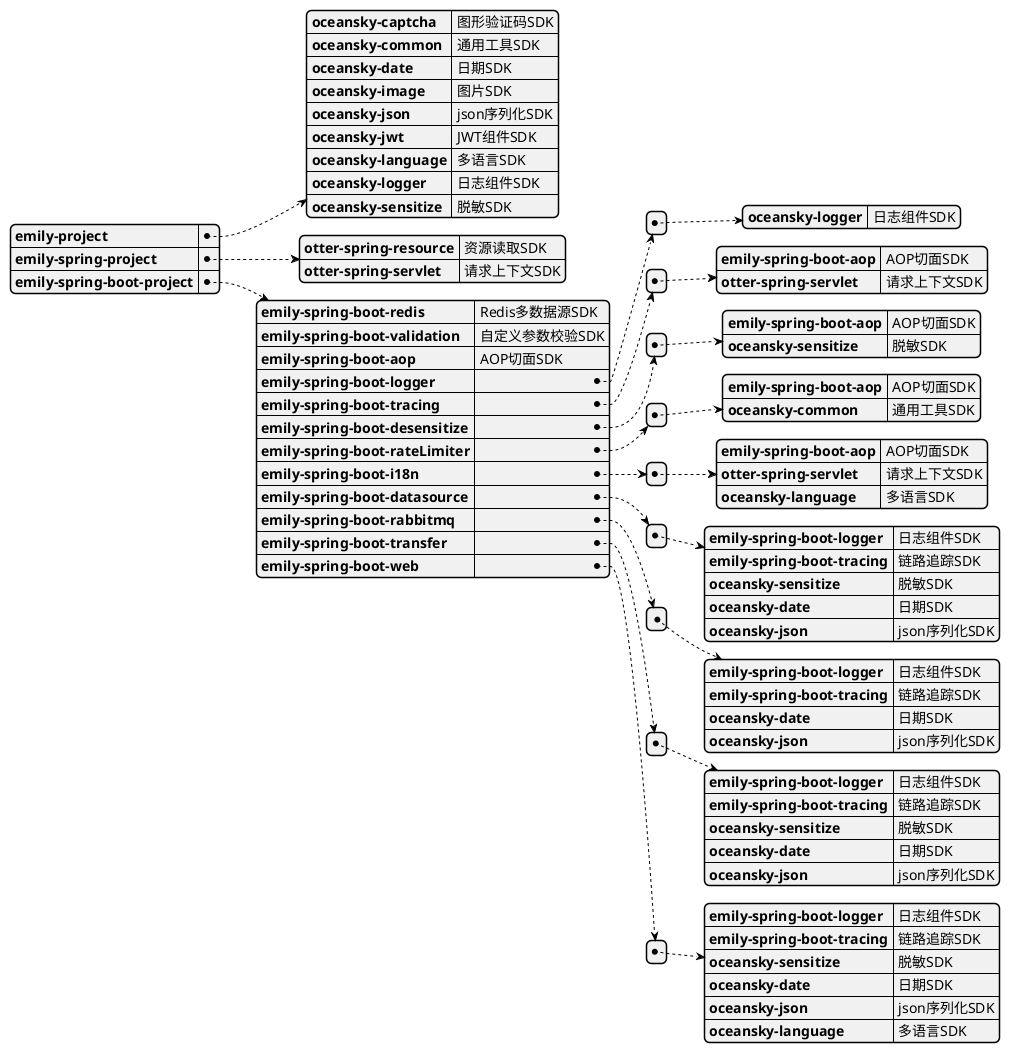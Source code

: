 @startjson
{
"emily-project":
  {
  "oceansky-captcha": "图形验证码SDK",
  "oceansky-common": "通用工具SDK",
  "oceansky-date": "日期SDK",
  "oceansky-image": "图片SDK",
  "oceansky-json": "json序列化SDK",
  "oceansky-jwt": "JWT组件SDK",
  "oceansky-language": "多语言SDK",
  "oceansky-logger":"日志组件SDK",
  "oceansky-sensitize":"脱敏SDK"
  },
"emily-spring-project":
 {
 "otter-spring-resource": "资源读取SDK",
 "otter-spring-servlet":"请求上下文SDK"
 },
"emily-spring-boot-project":
  {
  "emily-spring-boot-redis": "Redis多数据源SDK",
  "emily-spring-boot-validation": "自定义参数校验SDK",
  "emily-spring-boot-aop": "AOP切面SDK",
  "emily-spring-boot-logger": [{
        "oceansky-logger":"日志组件SDK"
  }],
  "emily-spring-boot-tracing": [{
        "emily-spring-boot-aop":"AOP切面SDK",
        "otter-spring-servlet":"请求上下文SDK"
  }],
  "emily-spring-boot-desensitize": [{
        "emily-spring-boot-aop":"AOP切面SDK",
        "oceansky-sensitize":"脱敏SDK"
  }],
  "emily-spring-boot-rateLimiter": [{
        "emily-spring-boot-aop":"AOP切面SDK",
        "oceansky-common":"通用工具SDK"
  }],
  "emily-spring-boot-i18n": [{
        "emily-spring-boot-aop":"AOP切面SDK",
        "otter-spring-servlet":"请求上下文SDK",
        "oceansky-language":"多语言SDK"
  }],
  "emily-spring-boot-datasource": [{
        "emily-spring-boot-logger":"日志组件SDK",
        "emily-spring-boot-tracing":"链路追踪SDK",
        "oceansky-sensitize":"脱敏SDK",
        "oceansky-date":"日期SDK",
        "oceansky-json":"json序列化SDK"
  }],
  "emily-spring-boot-rabbitmq": [{
        "emily-spring-boot-logger":"日志组件SDK",
        "emily-spring-boot-tracing":"链路追踪SDK",
        "oceansky-date":"日期SDK",
        "oceansky-json":"json序列化SDK"
  }],
  "emily-spring-boot-transfer": [{
          "emily-spring-boot-logger":"日志组件SDK",
          "emily-spring-boot-tracing":"链路追踪SDK",
          "oceansky-sensitize":"脱敏SDK",
          "oceansky-date":"日期SDK",
          "oceansky-json":"json序列化SDK"
  }],
  "emily-spring-boot-web": [{
           "emily-spring-boot-logger":"日志组件SDK",
           "emily-spring-boot-tracing":"链路追踪SDK",
           "oceansky-sensitize":"脱敏SDK",
           "oceansky-date":"日期SDK",
           "oceansky-json":"json序列化SDK",
           "oceansky-language":"多语言SDK"
  }]
  }
}
@endjson